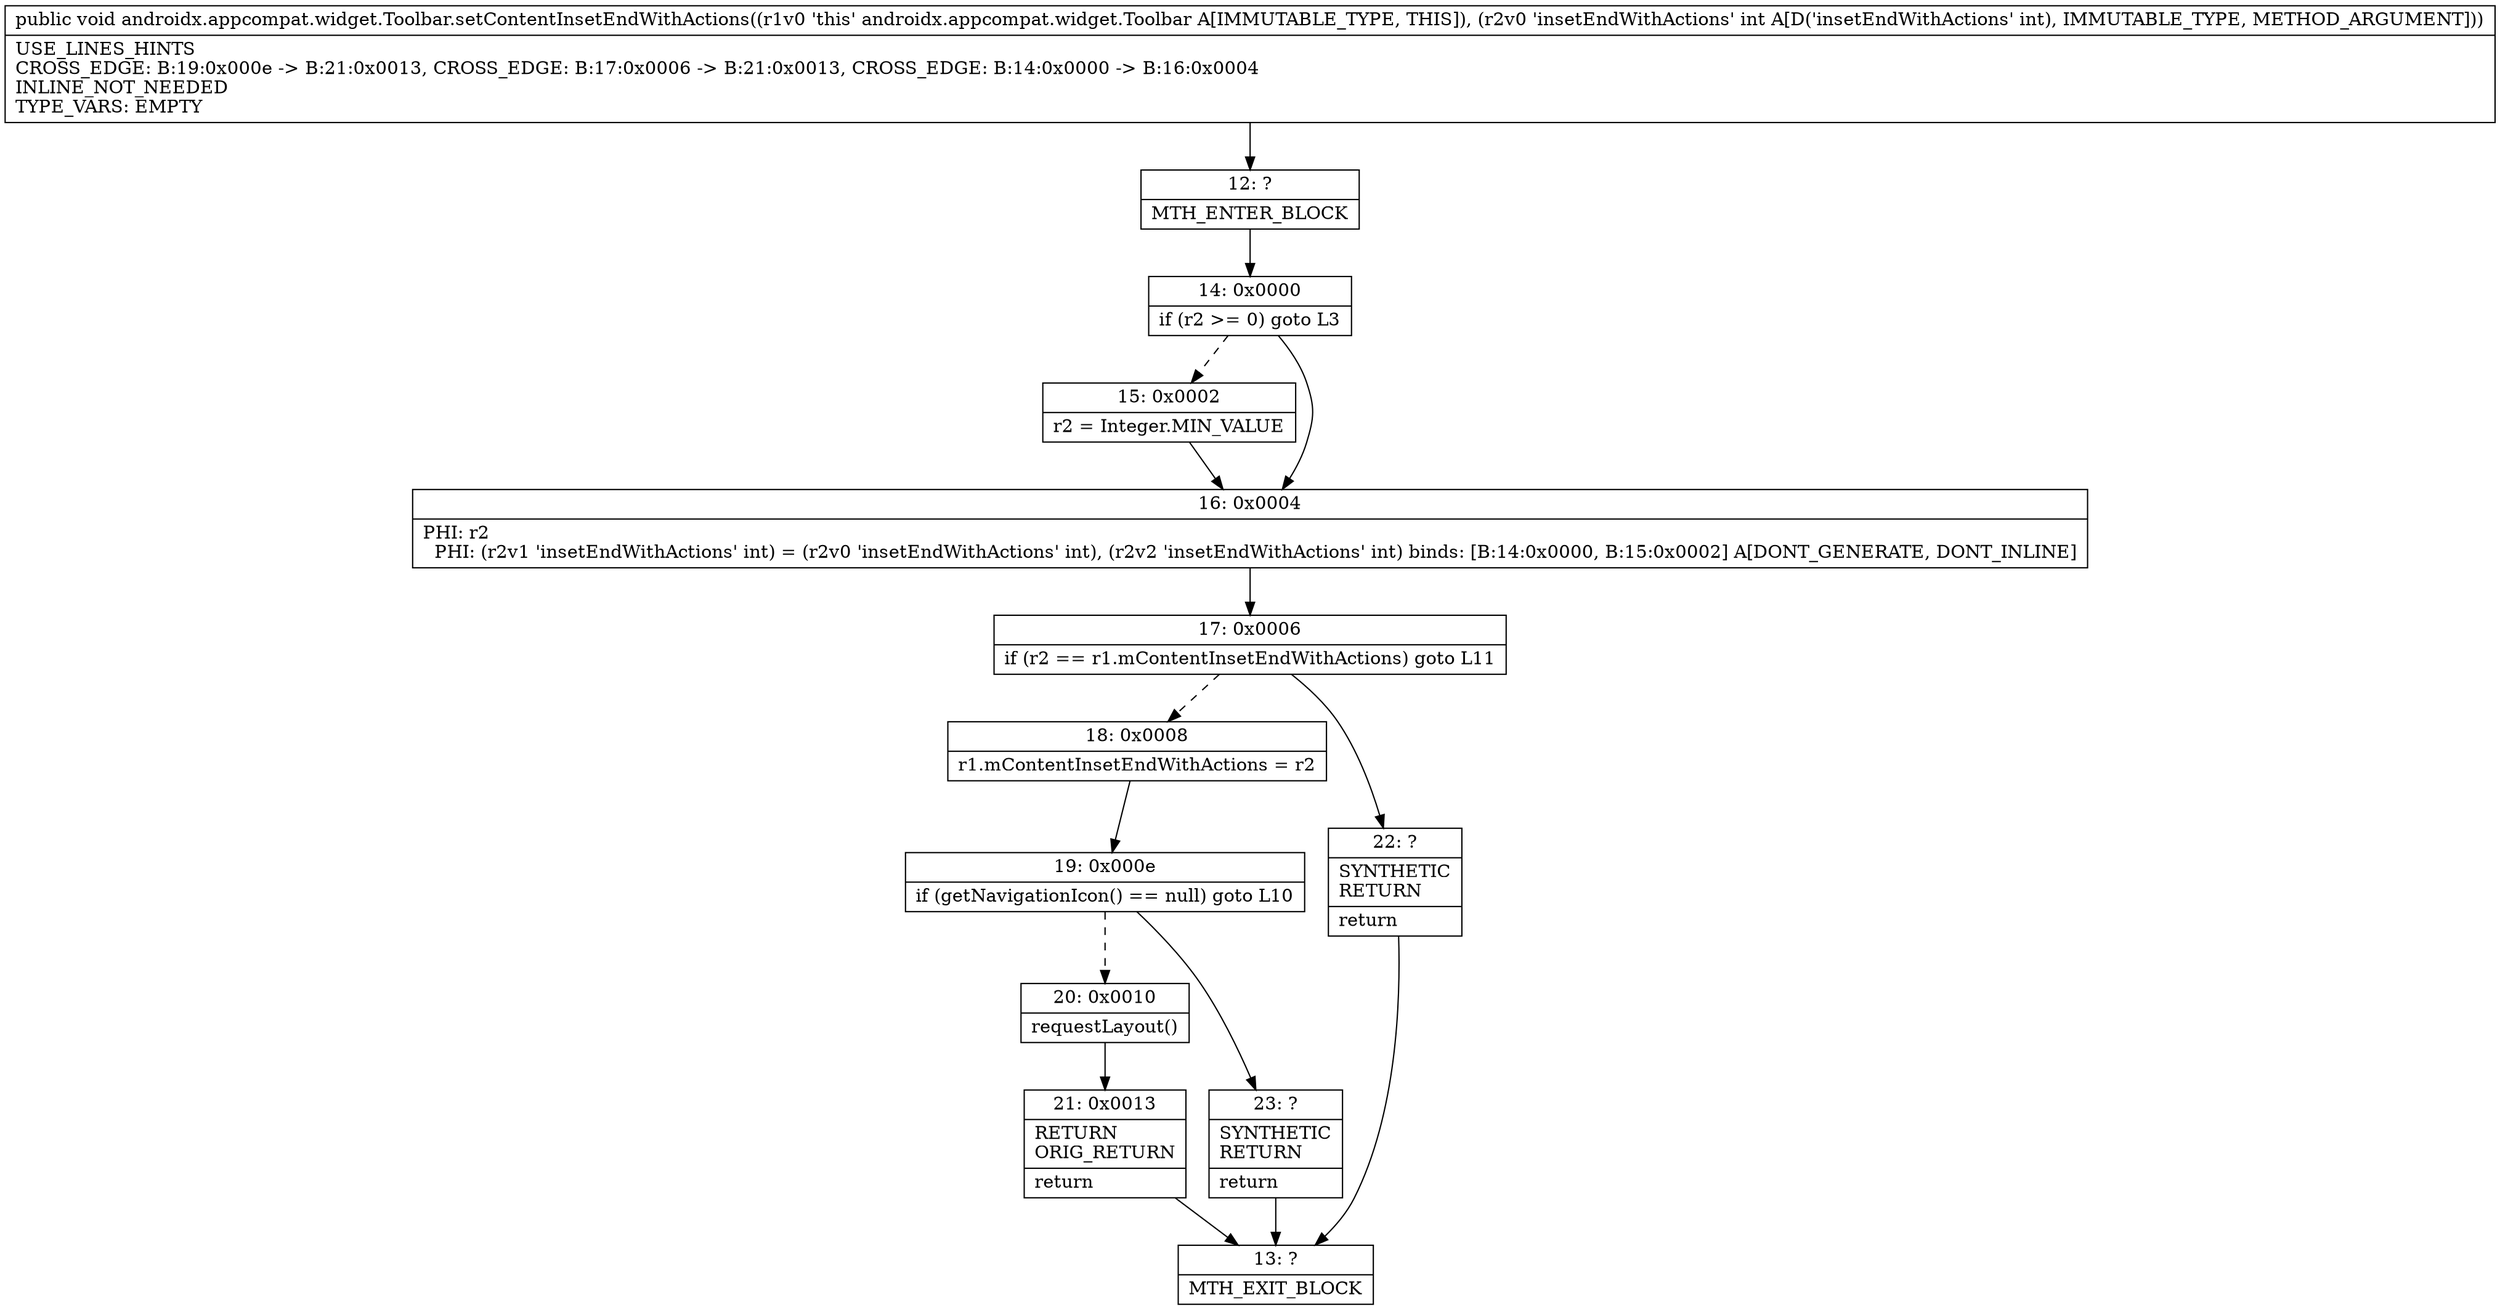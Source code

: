 digraph "CFG forandroidx.appcompat.widget.Toolbar.setContentInsetEndWithActions(I)V" {
Node_12 [shape=record,label="{12\:\ ?|MTH_ENTER_BLOCK\l}"];
Node_14 [shape=record,label="{14\:\ 0x0000|if (r2 \>= 0) goto L3\l}"];
Node_15 [shape=record,label="{15\:\ 0x0002|r2 = Integer.MIN_VALUE\l}"];
Node_16 [shape=record,label="{16\:\ 0x0004|PHI: r2 \l  PHI: (r2v1 'insetEndWithActions' int) = (r2v0 'insetEndWithActions' int), (r2v2 'insetEndWithActions' int) binds: [B:14:0x0000, B:15:0x0002] A[DONT_GENERATE, DONT_INLINE]\l}"];
Node_17 [shape=record,label="{17\:\ 0x0006|if (r2 == r1.mContentInsetEndWithActions) goto L11\l}"];
Node_18 [shape=record,label="{18\:\ 0x0008|r1.mContentInsetEndWithActions = r2\l}"];
Node_19 [shape=record,label="{19\:\ 0x000e|if (getNavigationIcon() == null) goto L10\l}"];
Node_20 [shape=record,label="{20\:\ 0x0010|requestLayout()\l}"];
Node_21 [shape=record,label="{21\:\ 0x0013|RETURN\lORIG_RETURN\l|return\l}"];
Node_13 [shape=record,label="{13\:\ ?|MTH_EXIT_BLOCK\l}"];
Node_23 [shape=record,label="{23\:\ ?|SYNTHETIC\lRETURN\l|return\l}"];
Node_22 [shape=record,label="{22\:\ ?|SYNTHETIC\lRETURN\l|return\l}"];
MethodNode[shape=record,label="{public void androidx.appcompat.widget.Toolbar.setContentInsetEndWithActions((r1v0 'this' androidx.appcompat.widget.Toolbar A[IMMUTABLE_TYPE, THIS]), (r2v0 'insetEndWithActions' int A[D('insetEndWithActions' int), IMMUTABLE_TYPE, METHOD_ARGUMENT]))  | USE_LINES_HINTS\lCROSS_EDGE: B:19:0x000e \-\> B:21:0x0013, CROSS_EDGE: B:17:0x0006 \-\> B:21:0x0013, CROSS_EDGE: B:14:0x0000 \-\> B:16:0x0004\lINLINE_NOT_NEEDED\lTYPE_VARS: EMPTY\l}"];
MethodNode -> Node_12;Node_12 -> Node_14;
Node_14 -> Node_15[style=dashed];
Node_14 -> Node_16;
Node_15 -> Node_16;
Node_16 -> Node_17;
Node_17 -> Node_18[style=dashed];
Node_17 -> Node_22;
Node_18 -> Node_19;
Node_19 -> Node_20[style=dashed];
Node_19 -> Node_23;
Node_20 -> Node_21;
Node_21 -> Node_13;
Node_23 -> Node_13;
Node_22 -> Node_13;
}

